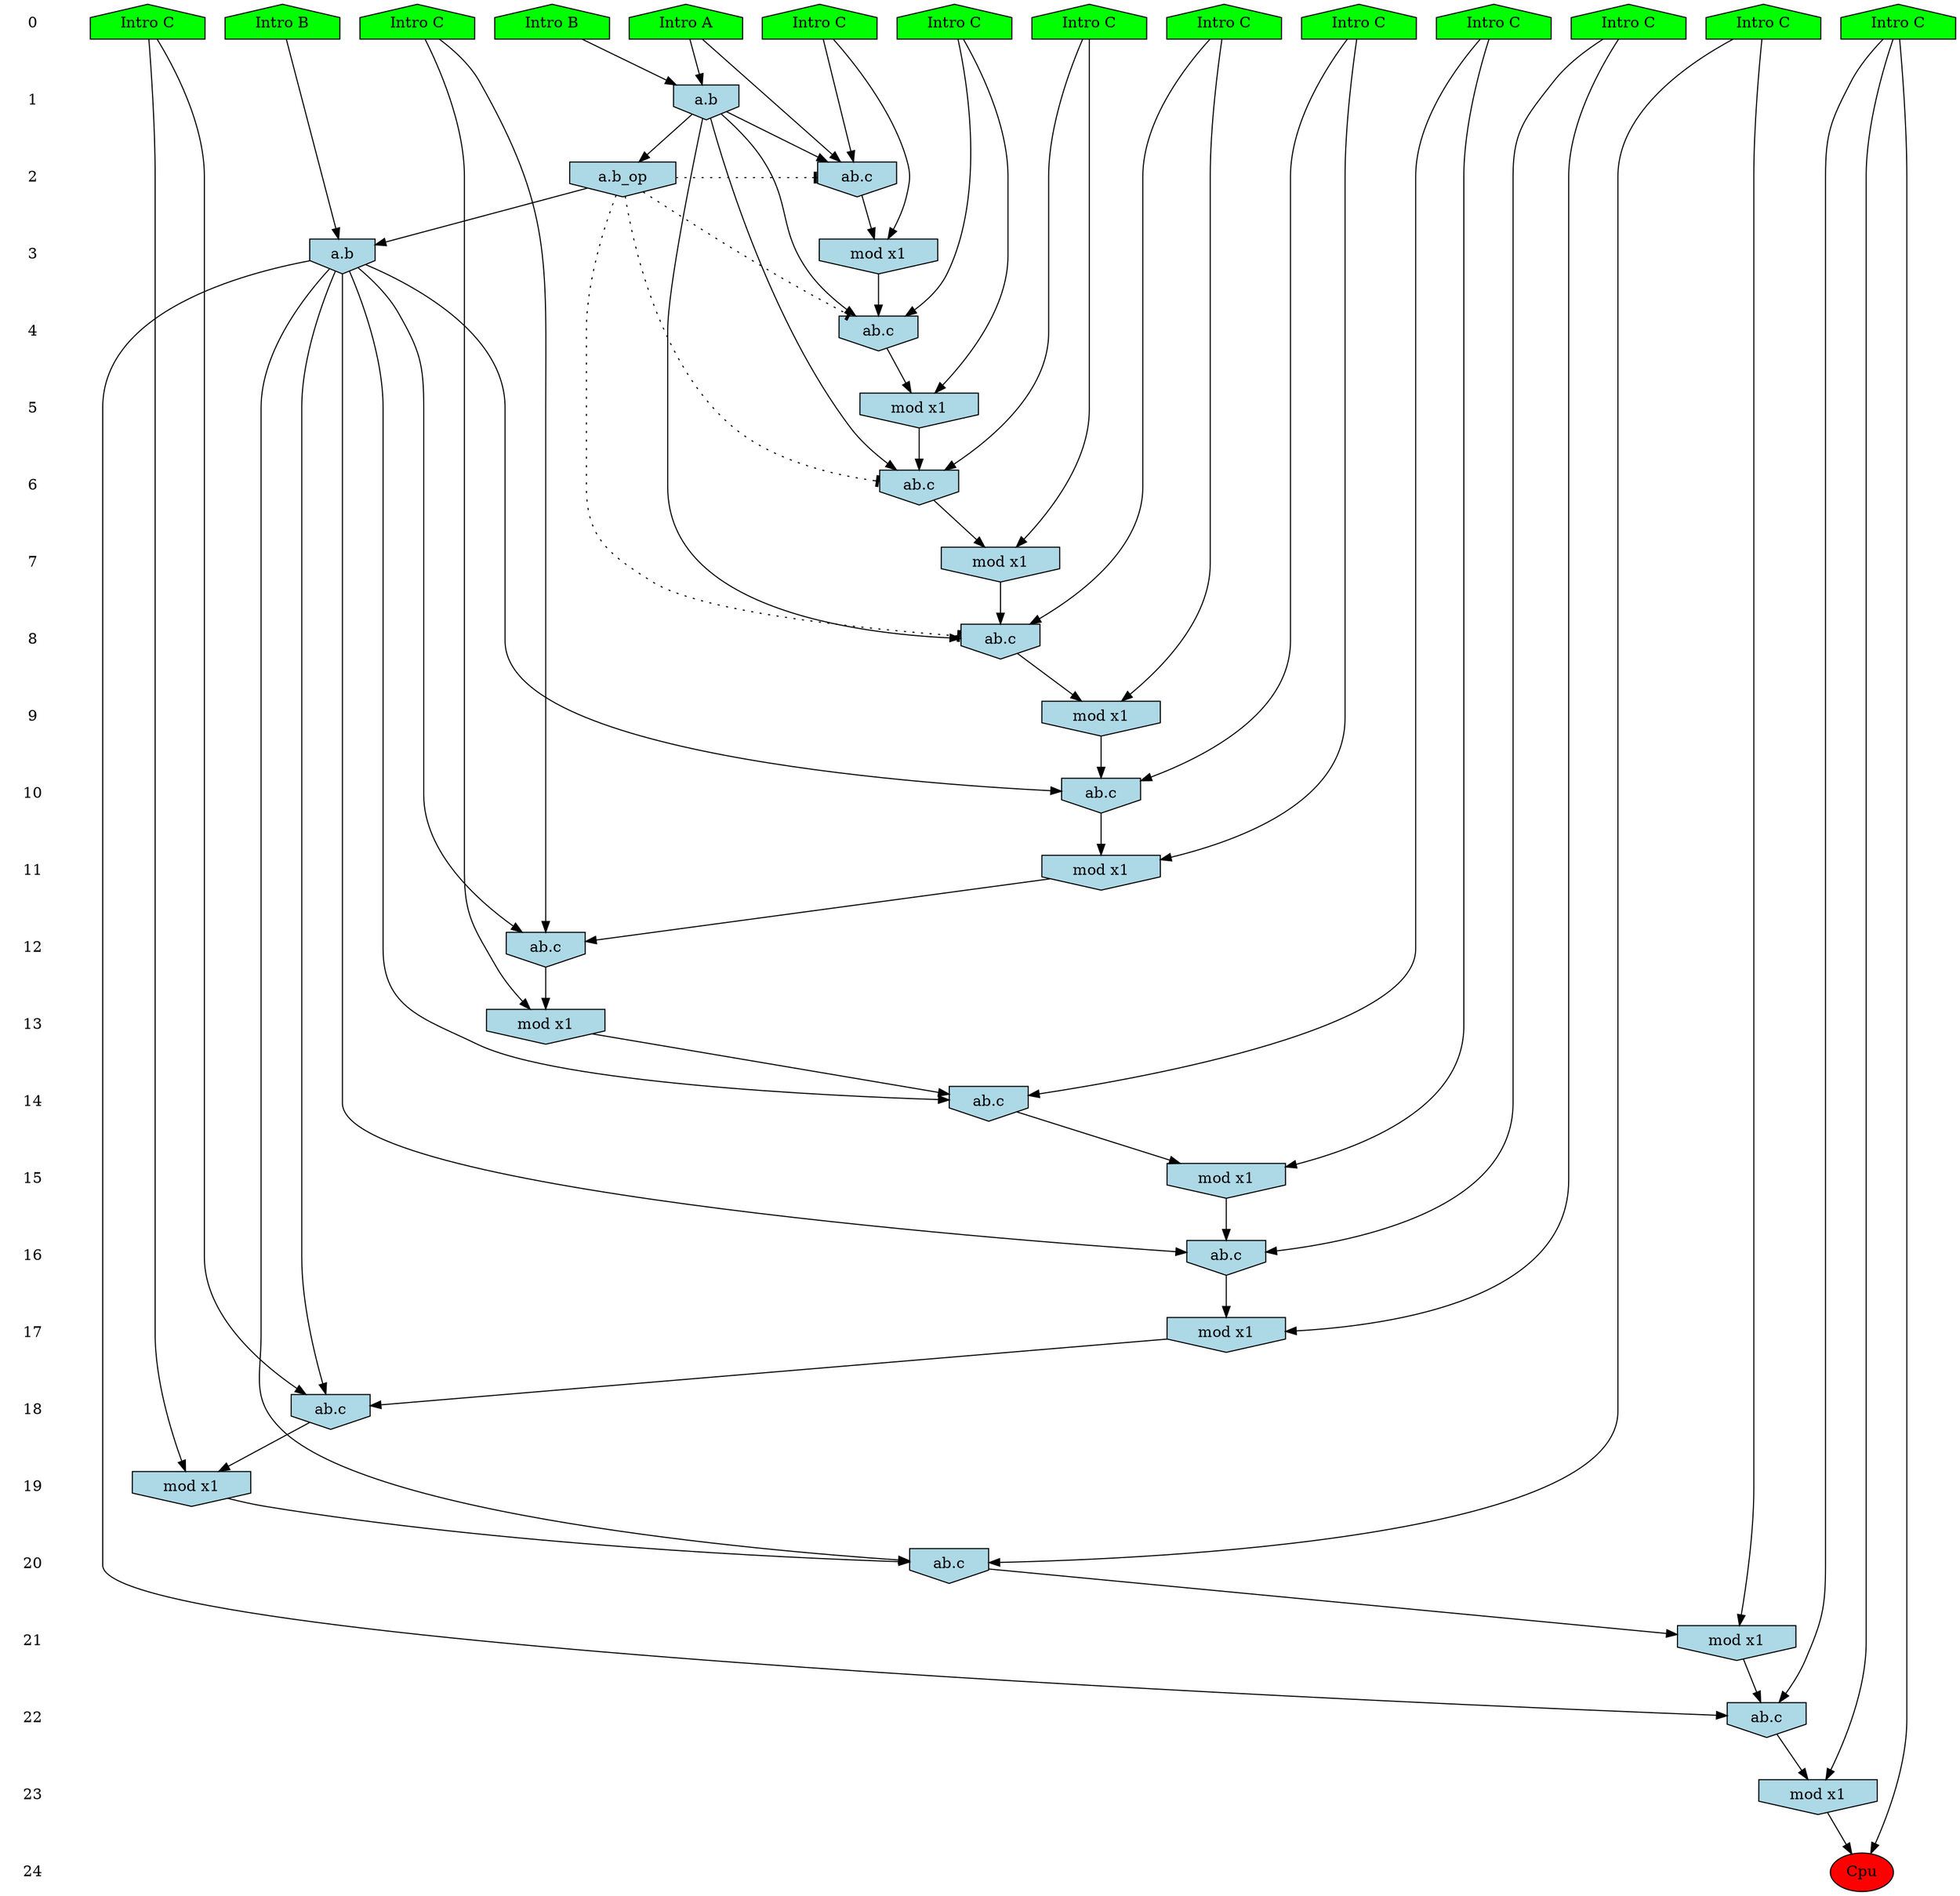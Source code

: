 /* Compression of 1 causal flows obtained in average at 1.650542E+01 t.u */
/* Compressed causal flows were: [2831] */
digraph G{
 ranksep=.5 ; 
{ rank = same ; "0" [shape=plaintext] ; node_1 [label ="Intro A", shape=house, style=filled, fillcolor=green] ;
node_2 [label ="Intro B", shape=house, style=filled, fillcolor=green] ;
node_3 [label ="Intro B", shape=house, style=filled, fillcolor=green] ;
node_4 [label ="Intro C", shape=house, style=filled, fillcolor=green] ;
node_5 [label ="Intro C", shape=house, style=filled, fillcolor=green] ;
node_6 [label ="Intro C", shape=house, style=filled, fillcolor=green] ;
node_7 [label ="Intro C", shape=house, style=filled, fillcolor=green] ;
node_8 [label ="Intro C", shape=house, style=filled, fillcolor=green] ;
node_9 [label ="Intro C", shape=house, style=filled, fillcolor=green] ;
node_10 [label ="Intro C", shape=house, style=filled, fillcolor=green] ;
node_11 [label ="Intro C", shape=house, style=filled, fillcolor=green] ;
node_12 [label ="Intro C", shape=house, style=filled, fillcolor=green] ;
node_13 [label ="Intro C", shape=house, style=filled, fillcolor=green] ;
node_14 [label ="Intro C", shape=house, style=filled, fillcolor=green] ;
}
{ rank = same ; "1" [shape=plaintext] ; node_15 [label="a.b", shape=invhouse, style=filled, fillcolor = lightblue] ;
}
{ rank = same ; "2" [shape=plaintext] ; node_16 [label="ab.c", shape=invhouse, style=filled, fillcolor = lightblue] ;
node_24 [label="a.b_op", shape=invhouse, style=filled, fillcolor = lightblue] ;
}
{ rank = same ; "3" [shape=plaintext] ; node_17 [label="mod x1", shape=invhouse, style=filled, fillcolor = lightblue] ;
node_25 [label="a.b", shape=invhouse, style=filled, fillcolor = lightblue] ;
}
{ rank = same ; "4" [shape=plaintext] ; node_18 [label="ab.c", shape=invhouse, style=filled, fillcolor = lightblue] ;
}
{ rank = same ; "5" [shape=plaintext] ; node_19 [label="mod x1", shape=invhouse, style=filled, fillcolor = lightblue] ;
}
{ rank = same ; "6" [shape=plaintext] ; node_20 [label="ab.c", shape=invhouse, style=filled, fillcolor = lightblue] ;
}
{ rank = same ; "7" [shape=plaintext] ; node_21 [label="mod x1", shape=invhouse, style=filled, fillcolor = lightblue] ;
}
{ rank = same ; "8" [shape=plaintext] ; node_22 [label="ab.c", shape=invhouse, style=filled, fillcolor = lightblue] ;
}
{ rank = same ; "9" [shape=plaintext] ; node_23 [label="mod x1", shape=invhouse, style=filled, fillcolor = lightblue] ;
}
{ rank = same ; "10" [shape=plaintext] ; node_26 [label="ab.c", shape=invhouse, style=filled, fillcolor = lightblue] ;
}
{ rank = same ; "11" [shape=plaintext] ; node_27 [label="mod x1", shape=invhouse, style=filled, fillcolor = lightblue] ;
}
{ rank = same ; "12" [shape=plaintext] ; node_28 [label="ab.c", shape=invhouse, style=filled, fillcolor = lightblue] ;
}
{ rank = same ; "13" [shape=plaintext] ; node_29 [label="mod x1", shape=invhouse, style=filled, fillcolor = lightblue] ;
}
{ rank = same ; "14" [shape=plaintext] ; node_30 [label="ab.c", shape=invhouse, style=filled, fillcolor = lightblue] ;
}
{ rank = same ; "15" [shape=plaintext] ; node_31 [label="mod x1", shape=invhouse, style=filled, fillcolor = lightblue] ;
}
{ rank = same ; "16" [shape=plaintext] ; node_32 [label="ab.c", shape=invhouse, style=filled, fillcolor = lightblue] ;
}
{ rank = same ; "17" [shape=plaintext] ; node_33 [label="mod x1", shape=invhouse, style=filled, fillcolor = lightblue] ;
}
{ rank = same ; "18" [shape=plaintext] ; node_34 [label="ab.c", shape=invhouse, style=filled, fillcolor = lightblue] ;
}
{ rank = same ; "19" [shape=plaintext] ; node_35 [label="mod x1", shape=invhouse, style=filled, fillcolor = lightblue] ;
}
{ rank = same ; "20" [shape=plaintext] ; node_36 [label="ab.c", shape=invhouse, style=filled, fillcolor = lightblue] ;
}
{ rank = same ; "21" [shape=plaintext] ; node_37 [label="mod x1", shape=invhouse, style=filled, fillcolor = lightblue] ;
}
{ rank = same ; "22" [shape=plaintext] ; node_38 [label="ab.c", shape=invhouse, style=filled, fillcolor = lightblue] ;
}
{ rank = same ; "23" [shape=plaintext] ; node_39 [label="mod x1", shape=invhouse, style=filled, fillcolor = lightblue] ;
}
{ rank = same ; "24" [shape=plaintext] ; node_40 [label ="Cpu", style=filled, fillcolor=red] ;
}
"0" -> "1" [style="invis"]; 
"1" -> "2" [style="invis"]; 
"2" -> "3" [style="invis"]; 
"3" -> "4" [style="invis"]; 
"4" -> "5" [style="invis"]; 
"5" -> "6" [style="invis"]; 
"6" -> "7" [style="invis"]; 
"7" -> "8" [style="invis"]; 
"8" -> "9" [style="invis"]; 
"9" -> "10" [style="invis"]; 
"10" -> "11" [style="invis"]; 
"11" -> "12" [style="invis"]; 
"12" -> "13" [style="invis"]; 
"13" -> "14" [style="invis"]; 
"14" -> "15" [style="invis"]; 
"15" -> "16" [style="invis"]; 
"16" -> "17" [style="invis"]; 
"17" -> "18" [style="invis"]; 
"18" -> "19" [style="invis"]; 
"19" -> "20" [style="invis"]; 
"20" -> "21" [style="invis"]; 
"21" -> "22" [style="invis"]; 
"22" -> "23" [style="invis"]; 
"23" -> "24" [style="invis"]; 
node_1 -> node_15
node_3 -> node_15
node_1 -> node_16
node_4 -> node_16
node_15 -> node_16
node_4 -> node_17
node_16 -> node_17
node_13 -> node_18
node_15 -> node_18
node_17 -> node_18
node_13 -> node_19
node_18 -> node_19
node_9 -> node_20
node_15 -> node_20
node_19 -> node_20
node_9 -> node_21
node_20 -> node_21
node_11 -> node_22
node_15 -> node_22
node_21 -> node_22
node_11 -> node_23
node_22 -> node_23
node_15 -> node_24
node_2 -> node_25
node_24 -> node_25
node_5 -> node_26
node_23 -> node_26
node_25 -> node_26
node_5 -> node_27
node_26 -> node_27
node_14 -> node_28
node_25 -> node_28
node_27 -> node_28
node_14 -> node_29
node_28 -> node_29
node_12 -> node_30
node_25 -> node_30
node_29 -> node_30
node_12 -> node_31
node_30 -> node_31
node_7 -> node_32
node_25 -> node_32
node_31 -> node_32
node_7 -> node_33
node_32 -> node_33
node_10 -> node_34
node_25 -> node_34
node_33 -> node_34
node_10 -> node_35
node_34 -> node_35
node_8 -> node_36
node_25 -> node_36
node_35 -> node_36
node_8 -> node_37
node_36 -> node_37
node_6 -> node_38
node_25 -> node_38
node_37 -> node_38
node_6 -> node_39
node_38 -> node_39
node_6 -> node_40
node_39 -> node_40
node_24 -> node_22 [style=dotted, arrowhead = tee] 
node_24 -> node_20 [style=dotted, arrowhead = tee] 
node_24 -> node_18 [style=dotted, arrowhead = tee] 
node_24 -> node_16 [style=dotted, arrowhead = tee] 
}
/*
 Dot generation time: 0.000189
*/